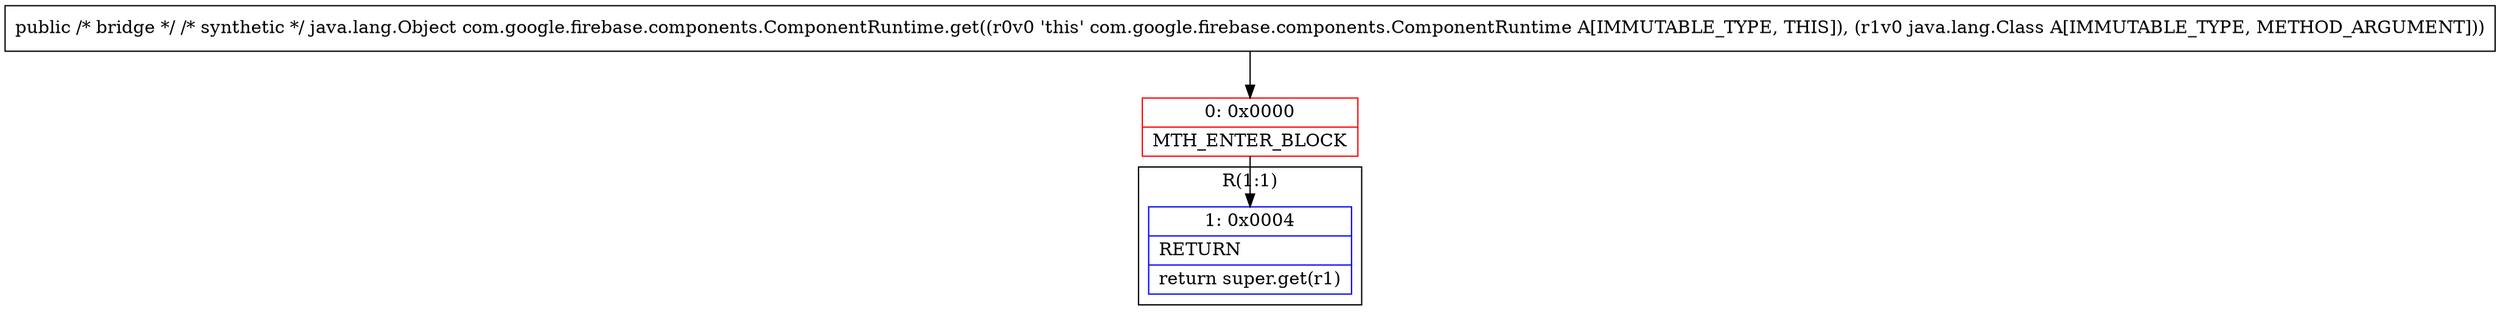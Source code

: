 digraph "CFG forcom.google.firebase.components.ComponentRuntime.get(Ljava\/lang\/Class;)Ljava\/lang\/Object;" {
subgraph cluster_Region_109652505 {
label = "R(1:1)";
node [shape=record,color=blue];
Node_1 [shape=record,label="{1\:\ 0x0004|RETURN\l|return super.get(r1)\l}"];
}
Node_0 [shape=record,color=red,label="{0\:\ 0x0000|MTH_ENTER_BLOCK\l}"];
MethodNode[shape=record,label="{public \/* bridge *\/ \/* synthetic *\/ java.lang.Object com.google.firebase.components.ComponentRuntime.get((r0v0 'this' com.google.firebase.components.ComponentRuntime A[IMMUTABLE_TYPE, THIS]), (r1v0 java.lang.Class A[IMMUTABLE_TYPE, METHOD_ARGUMENT])) }"];
MethodNode -> Node_0;
Node_0 -> Node_1;
}

